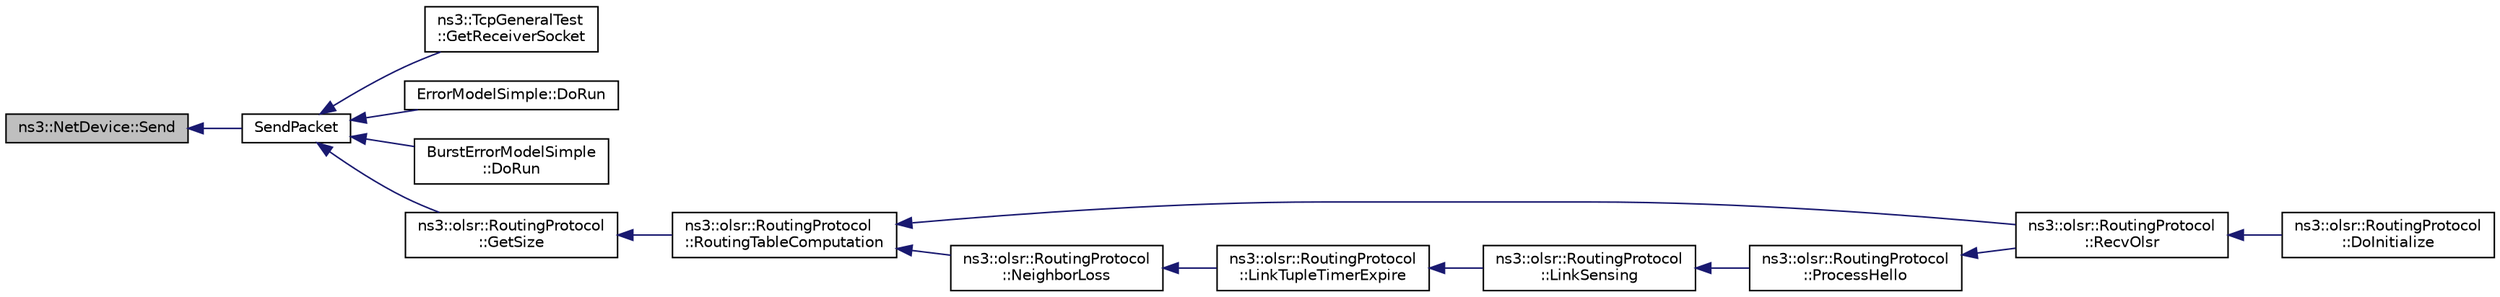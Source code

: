 digraph "ns3::NetDevice::Send"
{
  edge [fontname="Helvetica",fontsize="10",labelfontname="Helvetica",labelfontsize="10"];
  node [fontname="Helvetica",fontsize="10",shape=record];
  rankdir="LR";
  Node1 [label="ns3::NetDevice::Send",height=0.2,width=0.4,color="black", fillcolor="grey75", style="filled", fontcolor="black"];
  Node1 -> Node2 [dir="back",color="midnightblue",fontsize="10",style="solid"];
  Node2 [label="SendPacket",height=0.2,width=0.4,color="black", fillcolor="white", style="filled",URL="$dd/d2b/error-model-test-suite_8cc.html#a9bb9e47042238c65657a8e00cd67f111"];
  Node2 -> Node3 [dir="back",color="midnightblue",fontsize="10",style="solid"];
  Node3 [label="ns3::TcpGeneralTest\l::GetReceiverSocket",height=0.2,width=0.4,color="black", fillcolor="white", style="filled",URL="$d2/dfd/classns3_1_1TcpGeneralTest.html#a04dbce4c3ee58e1f88946cabef4076dc",tooltip="Get the pointer to a previously created receiver socket. "];
  Node2 -> Node4 [dir="back",color="midnightblue",fontsize="10",style="solid"];
  Node4 [label="ErrorModelSimple::DoRun",height=0.2,width=0.4,color="black", fillcolor="white", style="filled",URL="$d1/ddb/classErrorModelSimple.html#a84102bc3eba0940652e50e78771e1852",tooltip="Implementation to actually run this TestCase. "];
  Node2 -> Node5 [dir="back",color="midnightblue",fontsize="10",style="solid"];
  Node5 [label="BurstErrorModelSimple\l::DoRun",height=0.2,width=0.4,color="black", fillcolor="white", style="filled",URL="$d1/d69/classBurstErrorModelSimple.html#a9db92cbfd5b55bd457a776aaf418de37",tooltip="Implementation to actually run this TestCase. "];
  Node2 -> Node6 [dir="back",color="midnightblue",fontsize="10",style="solid"];
  Node6 [label="ns3::olsr::RoutingProtocol\l::GetSize",height=0.2,width=0.4,color="black", fillcolor="white", style="filled",URL="$d6/dbb/classns3_1_1olsr_1_1RoutingProtocol.html#afbbc663c6c3e814b0a71aa4b44312abb"];
  Node6 -> Node7 [dir="back",color="midnightblue",fontsize="10",style="solid"];
  Node7 [label="ns3::olsr::RoutingProtocol\l::RoutingTableComputation",height=0.2,width=0.4,color="black", fillcolor="white", style="filled",URL="$d6/dbb/classns3_1_1olsr_1_1RoutingProtocol.html#a69fcd3b690fbf6e2b46735145cecfe3e",tooltip="Creates the routing table of the node following {3626} hints. "];
  Node7 -> Node8 [dir="back",color="midnightblue",fontsize="10",style="solid"];
  Node8 [label="ns3::olsr::RoutingProtocol\l::RecvOlsr",height=0.2,width=0.4,color="black", fillcolor="white", style="filled",URL="$d6/dbb/classns3_1_1olsr_1_1RoutingProtocol.html#afa449e39488b5c03609960e66553490e"];
  Node8 -> Node9 [dir="back",color="midnightblue",fontsize="10",style="solid"];
  Node9 [label="ns3::olsr::RoutingProtocol\l::DoInitialize",height=0.2,width=0.4,color="black", fillcolor="white", style="filled",URL="$d6/dbb/classns3_1_1olsr_1_1RoutingProtocol.html#afe5419799e8d38ee32d82615de55ef22"];
  Node7 -> Node10 [dir="back",color="midnightblue",fontsize="10",style="solid"];
  Node10 [label="ns3::olsr::RoutingProtocol\l::NeighborLoss",height=0.2,width=0.4,color="black", fillcolor="white", style="filled",URL="$d6/dbb/classns3_1_1olsr_1_1RoutingProtocol.html#afe342f9ee1d563e0691e12143f47233d",tooltip="Performs all actions needed when a neighbor loss occurs. "];
  Node10 -> Node11 [dir="back",color="midnightblue",fontsize="10",style="solid"];
  Node11 [label="ns3::olsr::RoutingProtocol\l::LinkTupleTimerExpire",height=0.2,width=0.4,color="black", fillcolor="white", style="filled",URL="$d6/dbb/classns3_1_1olsr_1_1RoutingProtocol.html#a468cf0d2f46d44f105dff8dffdabcb67",tooltip="Removes tuple_ if expired. Else if symmetric time has expired then it is assumed a neighbor loss and ..."];
  Node11 -> Node12 [dir="back",color="midnightblue",fontsize="10",style="solid"];
  Node12 [label="ns3::olsr::RoutingProtocol\l::LinkSensing",height=0.2,width=0.4,color="black", fillcolor="white", style="filled",URL="$d6/dbb/classns3_1_1olsr_1_1RoutingProtocol.html#a2a23a0fd6fa714fef6613afd3f5bc1d2",tooltip="Updates Link Set according to a new received HELLO message (following {3626} specification). Neighbor Set is also updated if needed. "];
  Node12 -> Node13 [dir="back",color="midnightblue",fontsize="10",style="solid"];
  Node13 [label="ns3::olsr::RoutingProtocol\l::ProcessHello",height=0.2,width=0.4,color="black", fillcolor="white", style="filled",URL="$d6/dbb/classns3_1_1olsr_1_1RoutingProtocol.html#a9518c29e8994234ead40d408498237ce",tooltip="Processes a HELLO message following {3626} specification. "];
  Node13 -> Node8 [dir="back",color="midnightblue",fontsize="10",style="solid"];
}
